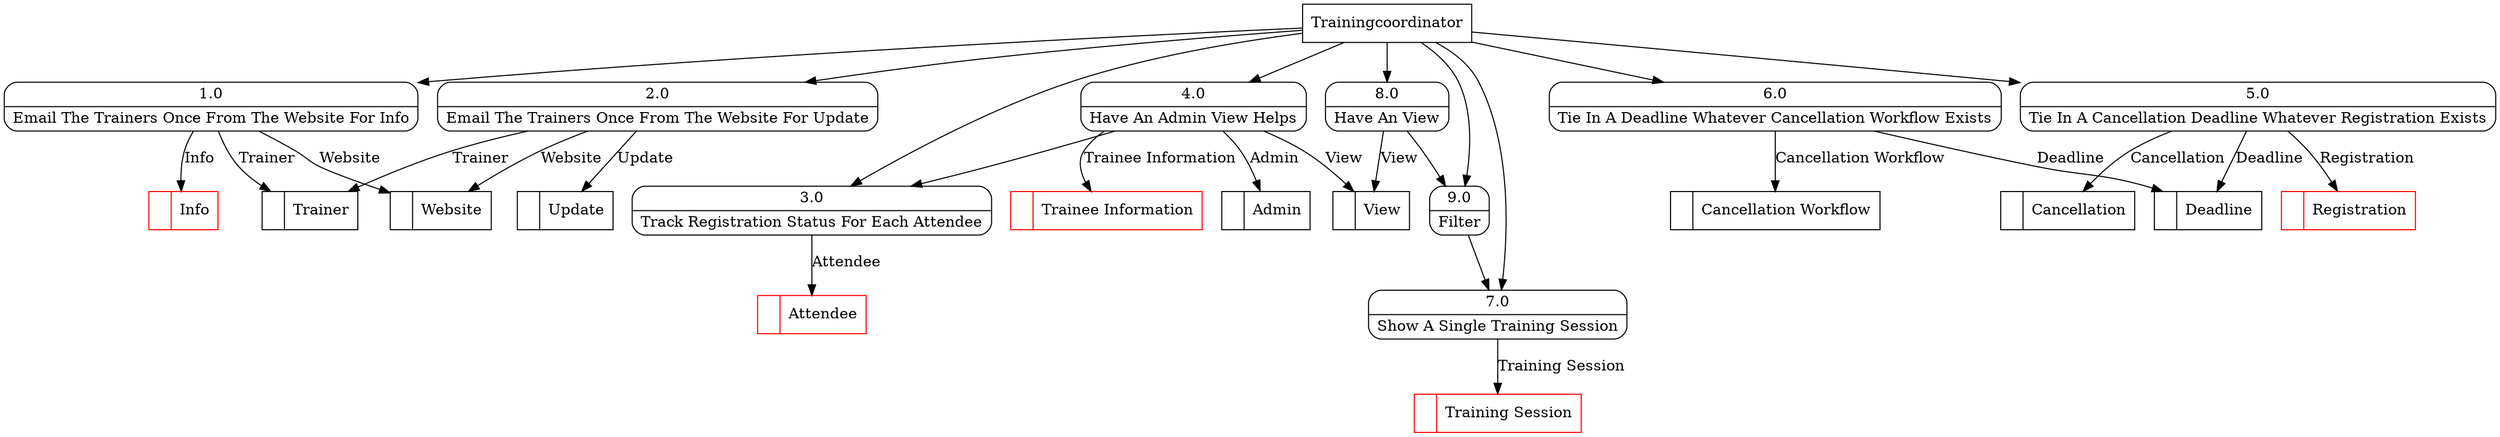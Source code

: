 digraph dfd2{ 
node[shape=record]
200 [label="<f0>  |<f1> Trainer " ];
201 [label="<f0>  |<f1> Website " ];
202 [label="<f0>  |<f1> Info " color=red];
203 [label="<f0>  |<f1> Update " ];
204 [label="<f0>  |<f1> Attendee " color=red];
205 [label="<f0>  |<f1> Deadline " ];
206 [label="<f0>  |<f1> Cancellation Workflow " ];
207 [label="<f0>  |<f1> Registration " color=red];
208 [label="<f0>  |<f1> Trainee Information " color=red];
209 [label="<f0>  |<f1> View " ];
210 [label="<f0>  |<f1> Training Session " color=red];
211 [label="<f0>  |<f1> Admin " ];
212 [label="<f0>  |<f1> Cancellation " ];
213 [label="Trainingcoordinator" shape=box];
214 [label="{<f0> 1.0|<f1> Email The Trainers Once From The Website For Info }" shape=Mrecord];
215 [label="{<f0> 2.0|<f1> Email The Trainers Once From The Website For Update }" shape=Mrecord];
216 [label="{<f0> 3.0|<f1> Track Registration Status For Each Attendee }" shape=Mrecord];
217 [label="{<f0> 4.0|<f1> Have An Admin View Helps }" shape=Mrecord];
218 [label="{<f0> 5.0|<f1> Tie In A Cancellation Deadline Whatever Registration Exists }" shape=Mrecord];
219 [label="{<f0> 6.0|<f1> Tie In A Deadline Whatever Cancellation Workflow Exists }" shape=Mrecord];
220 [label="{<f0> 7.0|<f1> Show A Single Training Session }" shape=Mrecord];
221 [label="{<f0> 8.0|<f1> Have An View }" shape=Mrecord];
222 [label="{<f0> 9.0|<f1> Filter }" shape=Mrecord];
213 -> 214
213 -> 215
213 -> 216
213 -> 217
213 -> 218
213 -> 219
213 -> 220
213 -> 221
213 -> 222
214 -> 200 [label="Trainer"]
214 -> 201 [label="Website"]
214 -> 202 [label="Info"]
215 -> 203 [label="Update"]
215 -> 200 [label="Trainer"]
215 -> 201 [label="Website"]
216 -> 204 [label="Attendee"]
217 -> 216
217 -> 208 [label="Trainee Information"]
217 -> 209 [label="View"]
218 -> 207 [label="Registration"]
218 -> 205 [label="Deadline"]
219 -> 205 [label="Deadline"]
219 -> 206 [label="Cancellation Workflow"]
220 -> 210 [label="Training Session"]
221 -> 222
221 -> 209 [label="View"]
222 -> 220
217 -> 211 [label="Admin"]
218 -> 212 [label="Cancellation"]
}